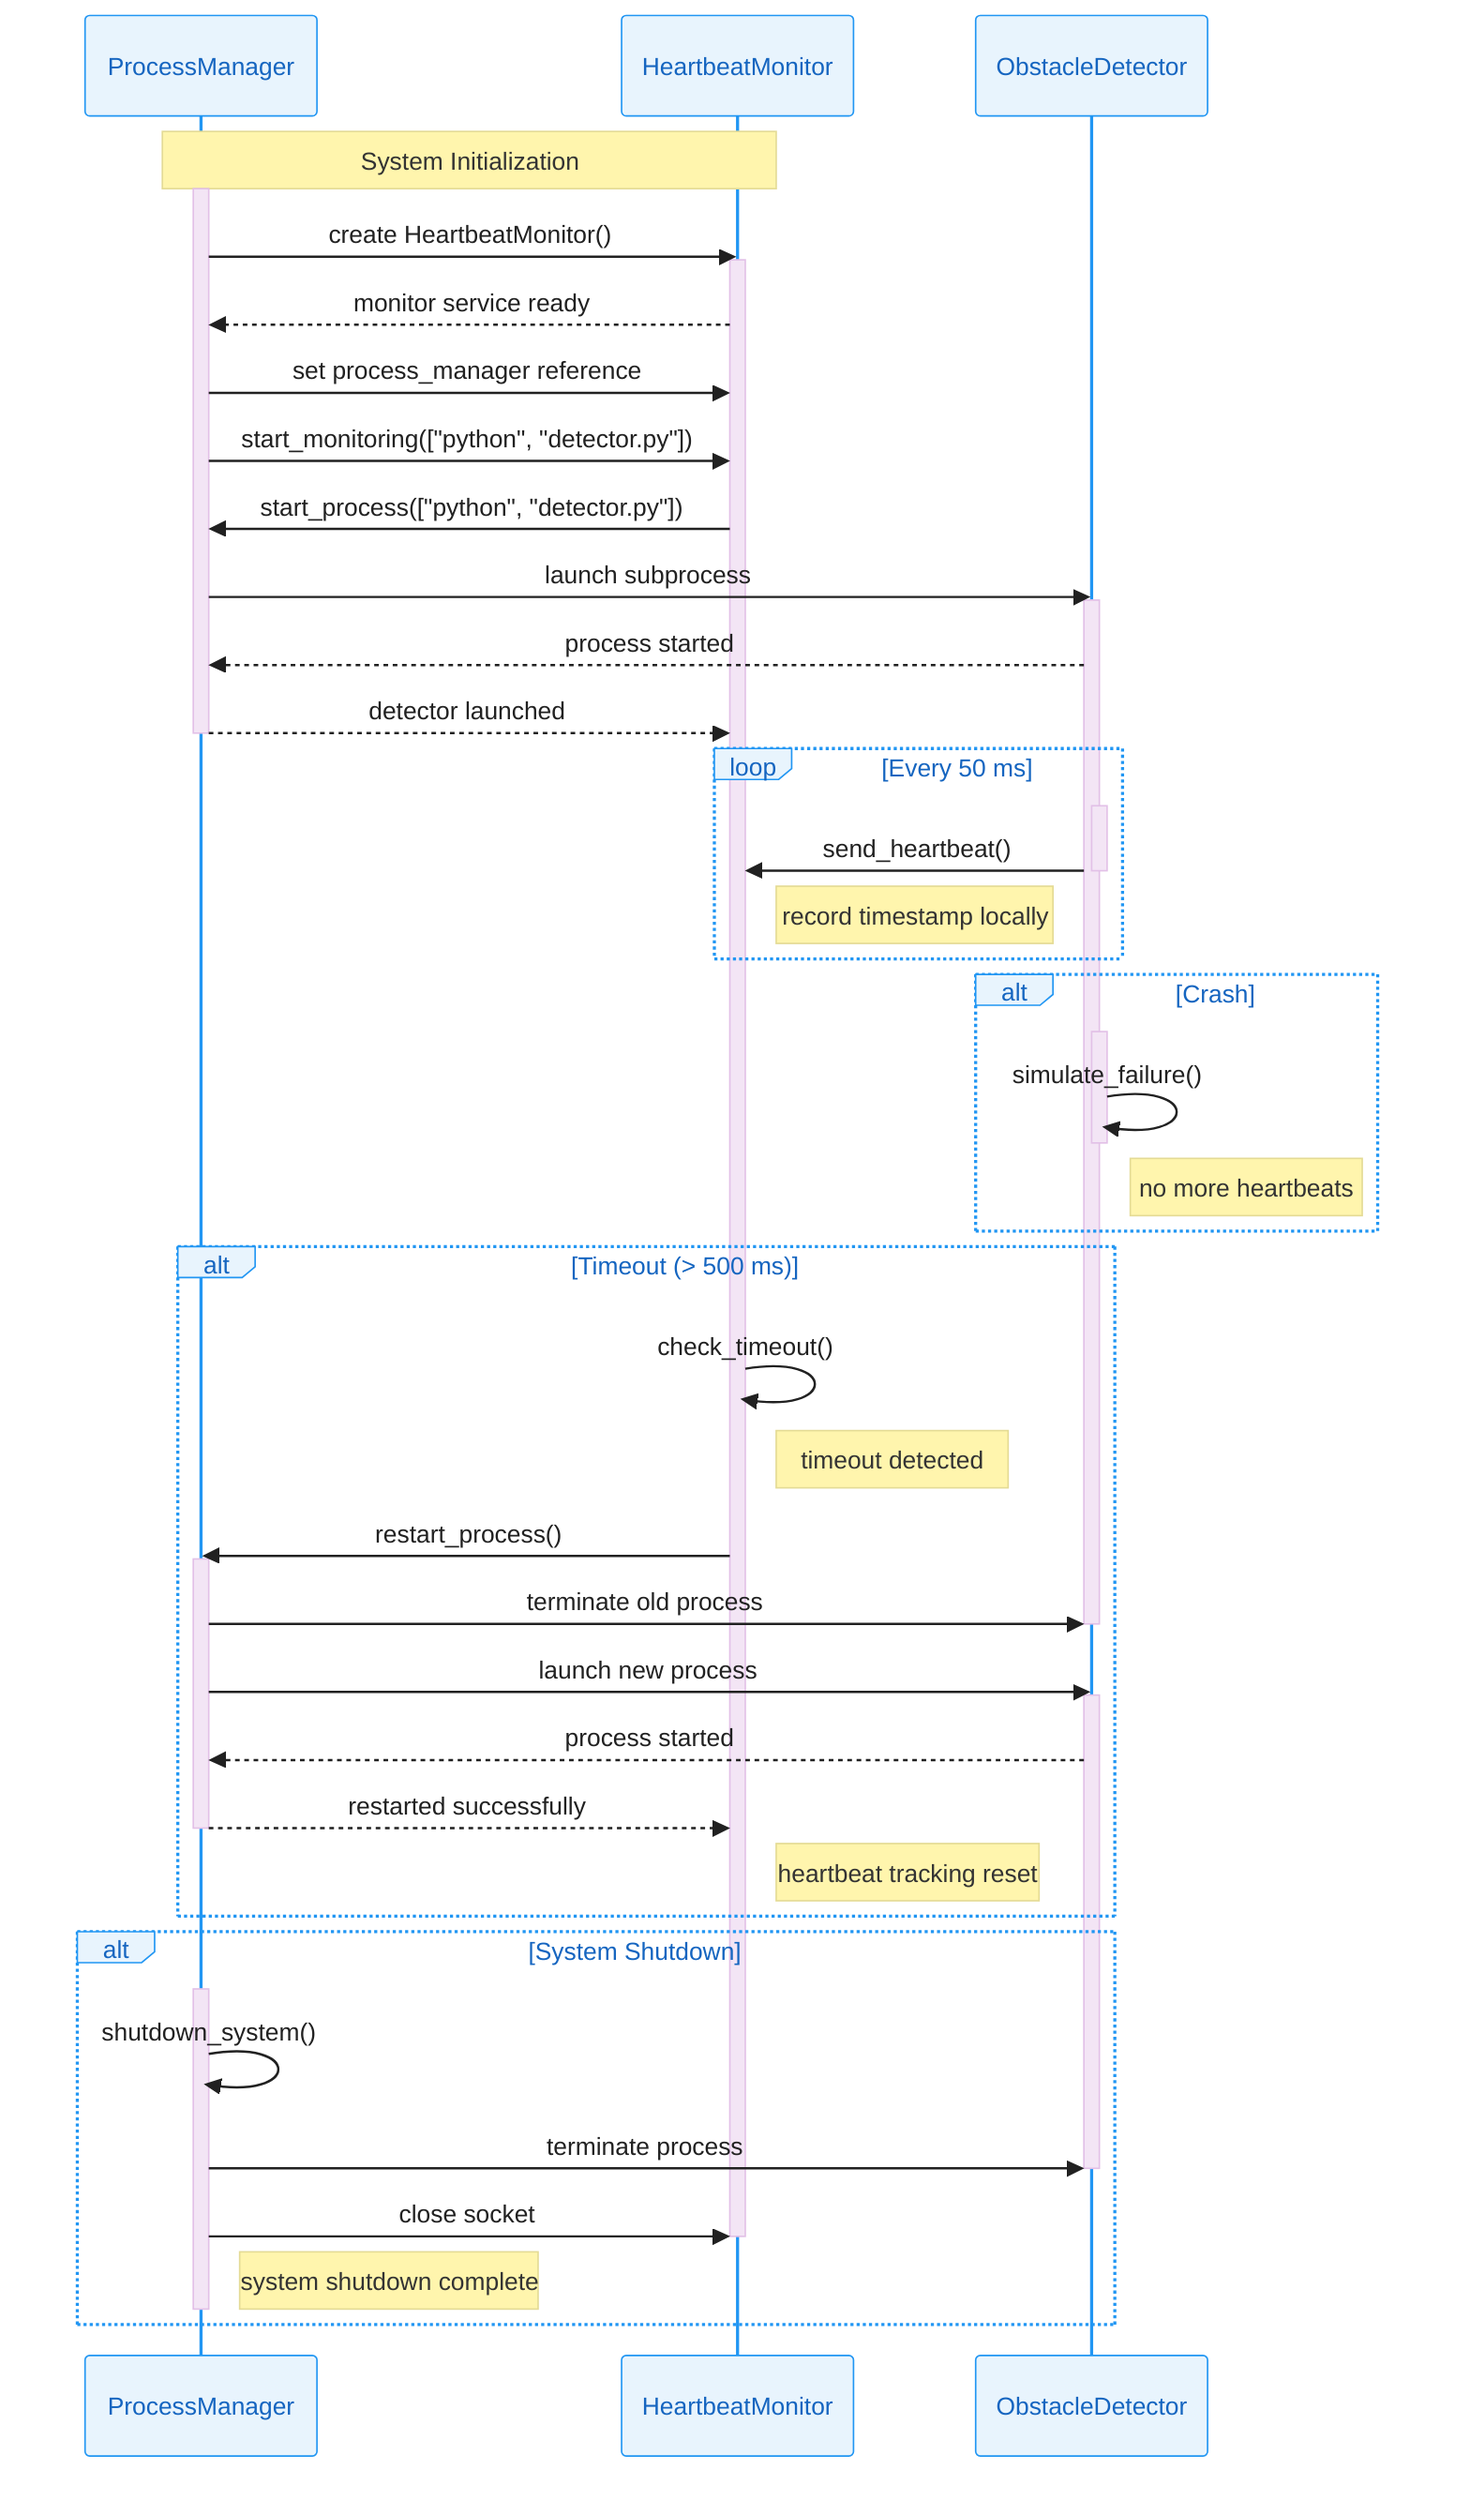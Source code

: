 ---
config:
  theme: 'base'
  themeVariables:
    primaryColor: '#E8F4FD'
    primaryBorderColor: '#2196F3'
    primaryTextColor: '#1565C0'
    secondaryColor: '#F3E5F5'
    secondaryBorderColor: '#9C27B0'
    secondaryTextColor: '#6A1B9A'
    tertiaryColor: '#E8F5E8'
    tertiaryBorderColor: '#4CAF50'
    tertiaryTextColor: '#2E7D32'
    lineColor: '#424242'
    background: '#FAFAFA'
    textColor: '#212121'
    nodeTextColor: '#1565C0'
    edgeLabelBackground: '#FFFFFF'
    clusterBkg: '#F5F5F5'
    clusterBorder: '#BDBDBD'
    fillType0: '#E3F2FD'
    fillType1: '#F3E5F5'
    fillType2: '#E8F5E8'
    fillType3: '#FFF3E0'
    fillType4: '#FCE4EC'
    fillType5: '#F1F8E9'
    fillType6: '#E0F2F1'
    fillType7: '#FFF8E1'
---
sequenceDiagram
    participant P as ProcessManager
    participant M as HeartbeatMonitor
    participant W as ObstacleDetector

    Note over P,M: System Initialization
    activate P
    P->>M: create HeartbeatMonitor()
    activate M
    M-->>P: monitor service ready
    P->>M: set process_manager reference
    P->>M: start_monitoring(["python", "detector.py"])
    M->>P: start_process(["python", "detector.py"])
    P->>W: launch subprocess
    activate W
    W-->>P: process started
    P-->>M: detector launched
    deactivate P

    loop Every 50 ms
        activate W
        W->>M: send_heartbeat()
        deactivate W
        Note right of M: record timestamp locally
    end

    alt Crash
        activate W
        W->>W: simulate_failure()
        deactivate W
        Note right of W: no more heartbeats
    end

    alt Timeout (> 500 ms)
        M->>M: check_timeout()
        Note right of M: timeout detected
        M->>P: restart_process()
        activate P
        P->>W: terminate old process
        deactivate W
        P->>W: launch new process
        activate W
        W-->>P: process started
        P-->>M: restarted successfully
        deactivate P
        Note right of M: heartbeat tracking reset
    end

    alt System Shutdown
        activate P
        P->>P: shutdown_system()
        P->>W: terminate process
        deactivate W
        P->>M: close socket
        deactivate M
        Note right of P: system shutdown complete
        deactivate P
    end